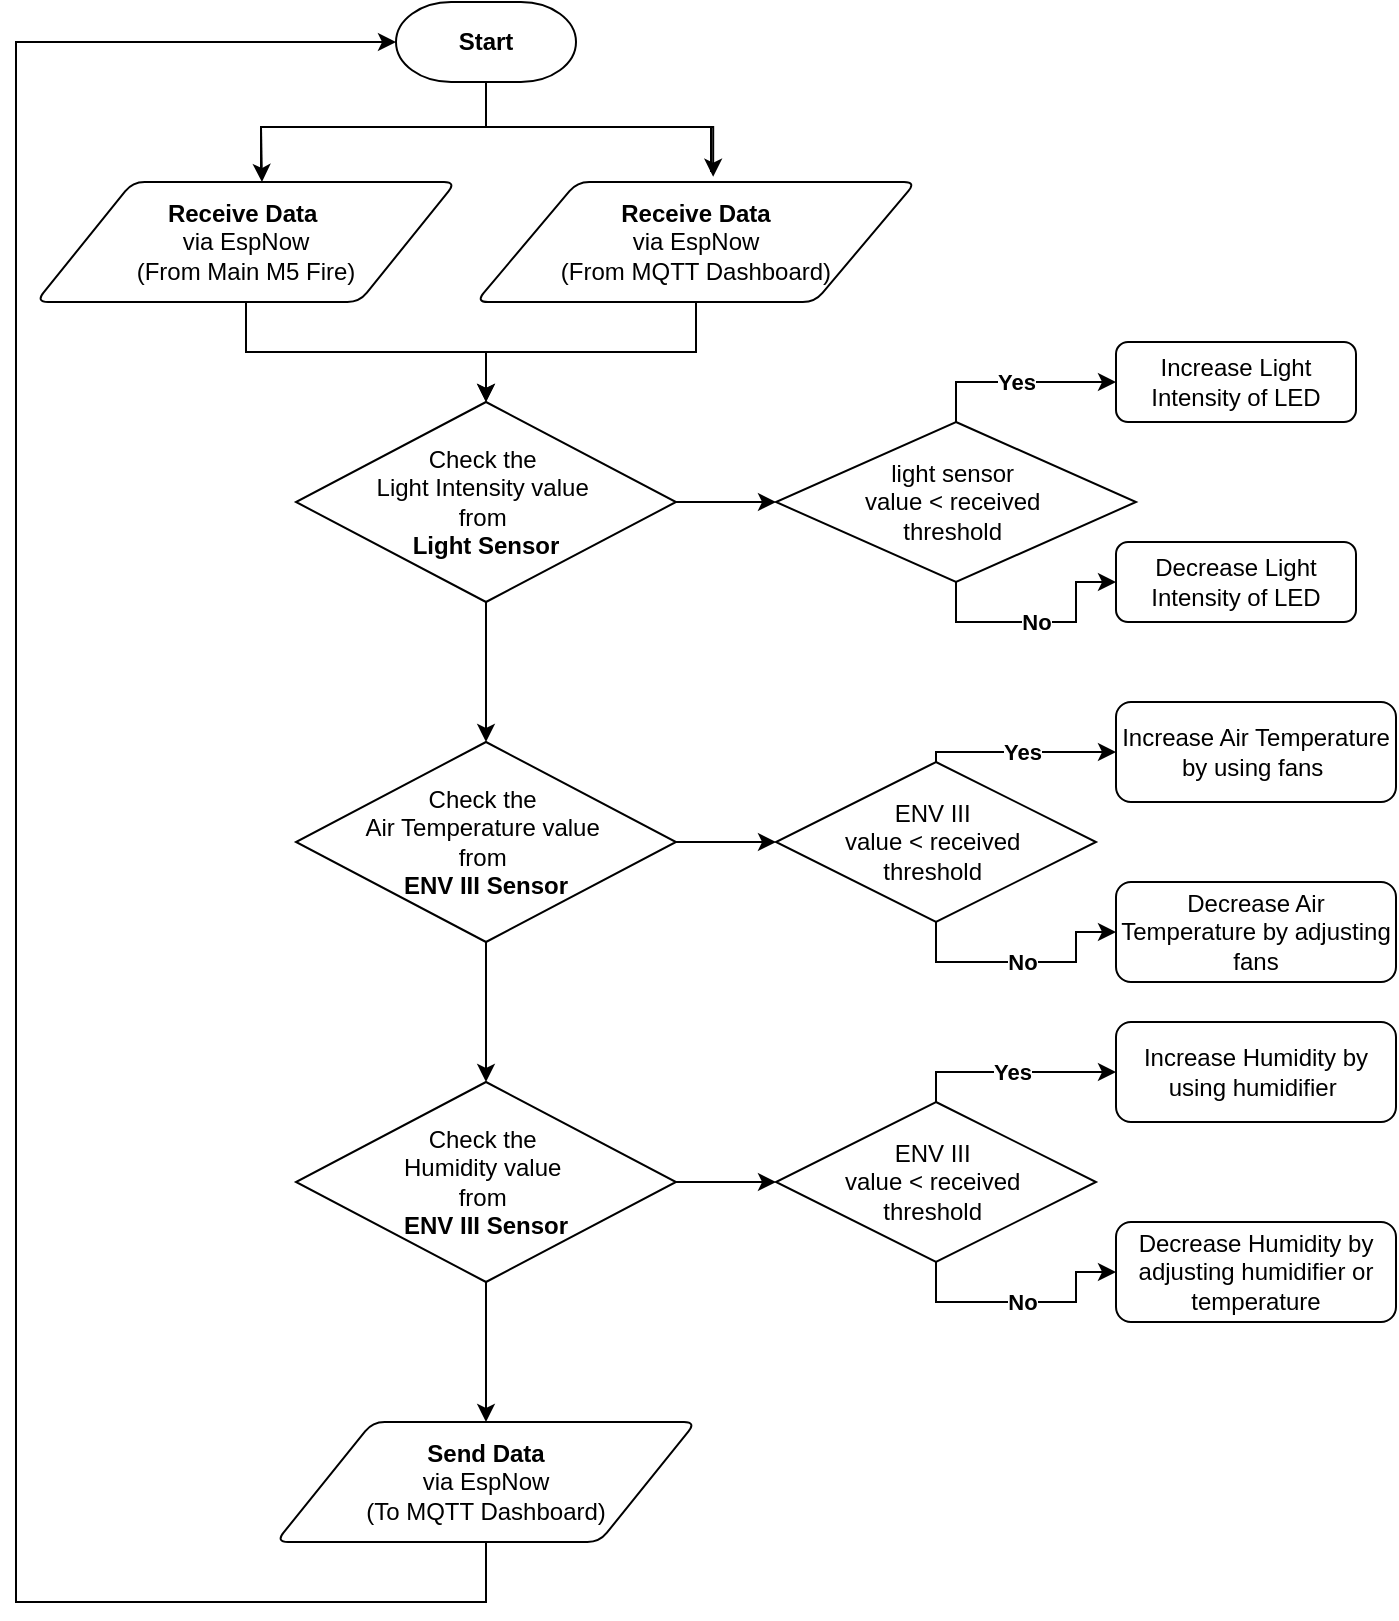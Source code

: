 <mxfile version="26.0.11">
  <diagram id="C5RBs43oDa-KdzZeNtuy" name="Page-1">
    <mxGraphModel dx="786" dy="455" grid="1" gridSize="10" guides="1" tooltips="1" connect="1" arrows="1" fold="1" page="1" pageScale="1" pageWidth="827" pageHeight="1169" math="0" shadow="0">
      <root>
        <mxCell id="WIyWlLk6GJQsqaUBKTNV-0" />
        <mxCell id="WIyWlLk6GJQsqaUBKTNV-1" parent="WIyWlLk6GJQsqaUBKTNV-0" />
        <mxCell id="WIyWlLk6GJQsqaUBKTNV-3" value="Increase Light Intensity of LED" style="rounded=1;whiteSpace=wrap;html=1;fontSize=12;glass=0;strokeWidth=1;shadow=0;" parent="WIyWlLk6GJQsqaUBKTNV-1" vertex="1">
          <mxGeometry x="580" y="180" width="120" height="40" as="geometry" />
        </mxCell>
        <mxCell id="N5Ace7HfvKLjDq9x6au6-1" value="&lt;b&gt;Start&lt;/b&gt;" style="strokeWidth=1;html=1;shape=mxgraph.flowchart.terminator;whiteSpace=wrap;" parent="WIyWlLk6GJQsqaUBKTNV-1" vertex="1">
          <mxGeometry x="220" y="10" width="90" height="40" as="geometry" />
        </mxCell>
        <mxCell id="N5Ace7HfvKLjDq9x6au6-16" style="edgeStyle=orthogonalEdgeStyle;rounded=0;orthogonalLoop=1;jettySize=auto;html=1;exitX=0.5;exitY=1;exitDx=0;exitDy=0;" parent="WIyWlLk6GJQsqaUBKTNV-1" source="N5Ace7HfvKLjDq9x6au6-2" target="N5Ace7HfvKLjDq9x6au6-14" edge="1">
          <mxGeometry relative="1" as="geometry" />
        </mxCell>
        <mxCell id="N5Ace7HfvKLjDq9x6au6-2" value="&lt;b&gt;Receive Data&amp;nbsp;&lt;/b&gt;&lt;div&gt;via EspNow&lt;div&gt;(From Main M5 Fire)&lt;/div&gt;&lt;/div&gt;" style="shape=parallelogram;html=1;strokeWidth=1;perimeter=parallelogramPerimeter;whiteSpace=wrap;rounded=1;arcSize=12;size=0.23;" parent="WIyWlLk6GJQsqaUBKTNV-1" vertex="1">
          <mxGeometry x="40" y="100" width="210" height="60" as="geometry" />
        </mxCell>
        <mxCell id="N5Ace7HfvKLjDq9x6au6-15" style="edgeStyle=orthogonalEdgeStyle;rounded=0;orthogonalLoop=1;jettySize=auto;html=1;exitX=0.5;exitY=1;exitDx=0;exitDy=0;" parent="WIyWlLk6GJQsqaUBKTNV-1" source="N5Ace7HfvKLjDq9x6au6-3" target="N5Ace7HfvKLjDq9x6au6-14" edge="1">
          <mxGeometry relative="1" as="geometry" />
        </mxCell>
        <mxCell id="N5Ace7HfvKLjDq9x6au6-3" value="&lt;b&gt;Receive Data&lt;/b&gt;&lt;div&gt;via EspNow&lt;b&gt;&lt;br&gt;&lt;/b&gt;&lt;div&gt;(From MQTT Dashboard)&lt;/div&gt;&lt;/div&gt;" style="shape=parallelogram;html=1;strokeWidth=1;perimeter=parallelogramPerimeter;whiteSpace=wrap;rounded=1;arcSize=12;size=0.23;" parent="WIyWlLk6GJQsqaUBKTNV-1" vertex="1">
          <mxGeometry x="260" y="100" width="220" height="60" as="geometry" />
        </mxCell>
        <mxCell id="N5Ace7HfvKLjDq9x6au6-8" value="" style="strokeWidth=1;html=1;shape=mxgraph.flowchart.annotation_2;align=left;labelPosition=right;pointerEvents=1;rotation=90;" parent="WIyWlLk6GJQsqaUBKTNV-1" vertex="1">
          <mxGeometry x="242.5" y="-40" width="45" height="225" as="geometry" />
        </mxCell>
        <mxCell id="N5Ace7HfvKLjDq9x6au6-11" style="edgeStyle=orthogonalEdgeStyle;rounded=0;orthogonalLoop=1;jettySize=auto;html=1;exitX=0.5;exitY=1;exitDx=0;exitDy=0;exitPerimeter=0;entryX=0.538;entryY=0;entryDx=0;entryDy=0;entryPerimeter=0;" parent="WIyWlLk6GJQsqaUBKTNV-1" source="N5Ace7HfvKLjDq9x6au6-8" target="N5Ace7HfvKLjDq9x6au6-2" edge="1">
          <mxGeometry relative="1" as="geometry" />
        </mxCell>
        <mxCell id="N5Ace7HfvKLjDq9x6au6-12" style="edgeStyle=orthogonalEdgeStyle;rounded=0;orthogonalLoop=1;jettySize=auto;html=1;exitX=0.5;exitY=0;exitDx=0;exitDy=0;exitPerimeter=0;entryX=0.539;entryY=-0.044;entryDx=0;entryDy=0;entryPerimeter=0;" parent="WIyWlLk6GJQsqaUBKTNV-1" source="N5Ace7HfvKLjDq9x6au6-8" target="N5Ace7HfvKLjDq9x6au6-3" edge="1">
          <mxGeometry relative="1" as="geometry">
            <Array as="points">
              <mxPoint x="379" y="73" />
            </Array>
          </mxGeometry>
        </mxCell>
        <mxCell id="N5Ace7HfvKLjDq9x6au6-14" value="Check the&amp;nbsp;&lt;div&gt;Light Intensity value&amp;nbsp;&lt;div&gt;from&amp;nbsp;&lt;/div&gt;&lt;/div&gt;&lt;div&gt;&lt;b&gt;Light Sensor&lt;/b&gt;&lt;/div&gt;" style="strokeWidth=1;html=1;shape=mxgraph.flowchart.decision;whiteSpace=wrap;" parent="WIyWlLk6GJQsqaUBKTNV-1" vertex="1">
          <mxGeometry x="170" y="210" width="190" height="100" as="geometry" />
        </mxCell>
        <mxCell id="N5Ace7HfvKLjDq9x6au6-31" value="&lt;b&gt;Yes&lt;/b&gt;" style="edgeStyle=orthogonalEdgeStyle;rounded=0;orthogonalLoop=1;jettySize=auto;html=1;exitX=0.5;exitY=0;exitDx=0;exitDy=0;exitPerimeter=0;entryX=0;entryY=0.5;entryDx=0;entryDy=0;" parent="WIyWlLk6GJQsqaUBKTNV-1" source="N5Ace7HfvKLjDq9x6au6-17" target="WIyWlLk6GJQsqaUBKTNV-3" edge="1">
          <mxGeometry relative="1" as="geometry" />
        </mxCell>
        <mxCell id="N5Ace7HfvKLjDq9x6au6-32" value="&lt;b&gt;No&lt;/b&gt;" style="edgeStyle=orthogonalEdgeStyle;rounded=0;orthogonalLoop=1;jettySize=auto;html=1;exitX=0.5;exitY=1;exitDx=0;exitDy=0;exitPerimeter=0;entryX=0;entryY=0.5;entryDx=0;entryDy=0;" parent="WIyWlLk6GJQsqaUBKTNV-1" source="N5Ace7HfvKLjDq9x6au6-17" target="N5Ace7HfvKLjDq9x6au6-22" edge="1">
          <mxGeometry relative="1" as="geometry">
            <Array as="points">
              <mxPoint x="500" y="320" />
              <mxPoint x="560" y="320" />
              <mxPoint x="560" y="300" />
            </Array>
          </mxGeometry>
        </mxCell>
        <mxCell id="N5Ace7HfvKLjDq9x6au6-17" value="&lt;div&gt;&lt;span style=&quot;background-color: transparent; color: light-dark(rgb(0, 0, 0), rgb(255, 255, 255));&quot;&gt;light sensor&amp;nbsp;&lt;/span&gt;&lt;/div&gt;&lt;div&gt;value &amp;lt;&amp;nbsp;&lt;span style=&quot;background-color: transparent; color: light-dark(rgb(0, 0, 0), rgb(255, 255, 255));&quot;&gt;received&amp;nbsp;&lt;/span&gt;&lt;/div&gt;&lt;div&gt;&lt;span style=&quot;background-color: transparent; color: light-dark(rgb(0, 0, 0), rgb(255, 255, 255));&quot;&gt;threshold&amp;nbsp;&lt;/span&gt;&lt;/div&gt;" style="strokeWidth=1;html=1;shape=mxgraph.flowchart.decision;whiteSpace=wrap;" parent="WIyWlLk6GJQsqaUBKTNV-1" vertex="1">
          <mxGeometry x="410" y="220" width="180" height="80" as="geometry" />
        </mxCell>
        <mxCell id="N5Ace7HfvKLjDq9x6au6-22" value="Decrease Light Intensity of LED" style="rounded=1;whiteSpace=wrap;html=1;fontSize=12;glass=0;strokeWidth=1;shadow=0;" parent="WIyWlLk6GJQsqaUBKTNV-1" vertex="1">
          <mxGeometry x="580" y="280" width="120" height="40" as="geometry" />
        </mxCell>
        <mxCell id="N5Ace7HfvKLjDq9x6au6-36" value="&lt;b&gt;Yes&lt;/b&gt;" style="edgeStyle=orthogonalEdgeStyle;rounded=0;orthogonalLoop=1;jettySize=auto;html=1;exitX=0.5;exitY=0;exitDx=0;exitDy=0;exitPerimeter=0;entryX=0;entryY=0.5;entryDx=0;entryDy=0;" parent="WIyWlLk6GJQsqaUBKTNV-1" source="N5Ace7HfvKLjDq9x6au6-24" target="N5Ace7HfvKLjDq9x6au6-26" edge="1">
          <mxGeometry relative="1" as="geometry">
            <Array as="points">
              <mxPoint x="490" y="385" />
            </Array>
          </mxGeometry>
        </mxCell>
        <mxCell id="N5Ace7HfvKLjDq9x6au6-37" value="&lt;b&gt;No&lt;/b&gt;" style="edgeStyle=orthogonalEdgeStyle;rounded=0;orthogonalLoop=1;jettySize=auto;html=1;exitX=0.5;exitY=1;exitDx=0;exitDy=0;exitPerimeter=0;entryX=0;entryY=0.5;entryDx=0;entryDy=0;" parent="WIyWlLk6GJQsqaUBKTNV-1" source="N5Ace7HfvKLjDq9x6au6-24" target="N5Ace7HfvKLjDq9x6au6-27" edge="1">
          <mxGeometry relative="1" as="geometry">
            <Array as="points">
              <mxPoint x="490" y="490" />
              <mxPoint x="560" y="490" />
              <mxPoint x="560" y="475" />
            </Array>
          </mxGeometry>
        </mxCell>
        <mxCell id="N5Ace7HfvKLjDq9x6au6-24" value="&lt;div&gt;&lt;span style=&quot;background-color: transparent; color: light-dark(rgb(0, 0, 0), rgb(255, 255, 255));&quot;&gt;ENV III&amp;nbsp;&lt;/span&gt;&lt;/div&gt;&lt;div&gt;value &amp;lt;&amp;nbsp;&lt;span style=&quot;background-color: transparent; color: light-dark(rgb(0, 0, 0), rgb(255, 255, 255));&quot;&gt;received&amp;nbsp;&lt;/span&gt;&lt;/div&gt;&lt;div&gt;&lt;span style=&quot;background-color: transparent; color: light-dark(rgb(0, 0, 0), rgb(255, 255, 255));&quot;&gt;threshold&amp;nbsp;&lt;/span&gt;&lt;/div&gt;" style="strokeWidth=1;html=1;shape=mxgraph.flowchart.decision;whiteSpace=wrap;" parent="WIyWlLk6GJQsqaUBKTNV-1" vertex="1">
          <mxGeometry x="410" y="390" width="160" height="80" as="geometry" />
        </mxCell>
        <mxCell id="N5Ace7HfvKLjDq9x6au6-26" value="Increase Air Temperature by using fans&amp;nbsp;" style="rounded=1;whiteSpace=wrap;html=1;fontSize=12;glass=0;strokeWidth=1;shadow=0;" parent="WIyWlLk6GJQsqaUBKTNV-1" vertex="1">
          <mxGeometry x="580" y="360" width="140" height="50" as="geometry" />
        </mxCell>
        <mxCell id="N5Ace7HfvKLjDq9x6au6-27" value="Decrease Air Temperature by adjusting fans" style="rounded=1;whiteSpace=wrap;html=1;fontSize=12;glass=0;strokeWidth=1;shadow=0;" parent="WIyWlLk6GJQsqaUBKTNV-1" vertex="1">
          <mxGeometry x="580" y="450" width="140" height="50" as="geometry" />
        </mxCell>
        <mxCell id="N5Ace7HfvKLjDq9x6au6-35" value="" style="edgeStyle=orthogonalEdgeStyle;rounded=0;orthogonalLoop=1;jettySize=auto;html=1;" parent="WIyWlLk6GJQsqaUBKTNV-1" source="N5Ace7HfvKLjDq9x6au6-28" target="N5Ace7HfvKLjDq9x6au6-24" edge="1">
          <mxGeometry relative="1" as="geometry" />
        </mxCell>
        <mxCell id="N5Ace7HfvKLjDq9x6au6-38" value="" style="edgeStyle=orthogonalEdgeStyle;rounded=0;orthogonalLoop=1;jettySize=auto;html=1;" parent="WIyWlLk6GJQsqaUBKTNV-1" source="N5Ace7HfvKLjDq9x6au6-28" target="N5Ace7HfvKLjDq9x6au6-29" edge="1">
          <mxGeometry relative="1" as="geometry" />
        </mxCell>
        <mxCell id="N5Ace7HfvKLjDq9x6au6-28" value="Check the&amp;nbsp;&lt;div&gt;Air Temperature value&amp;nbsp;&lt;div&gt;from&amp;nbsp;&lt;/div&gt;&lt;/div&gt;&lt;div&gt;&lt;b&gt;ENV III Sensor&lt;/b&gt;&lt;/div&gt;" style="strokeWidth=1;html=1;shape=mxgraph.flowchart.decision;whiteSpace=wrap;" parent="WIyWlLk6GJQsqaUBKTNV-1" vertex="1">
          <mxGeometry x="170" y="380" width="190" height="100" as="geometry" />
        </mxCell>
        <mxCell id="N5Ace7HfvKLjDq9x6au6-40" value="" style="edgeStyle=orthogonalEdgeStyle;rounded=0;orthogonalLoop=1;jettySize=auto;html=1;" parent="WIyWlLk6GJQsqaUBKTNV-1" source="N5Ace7HfvKLjDq9x6au6-29" target="N5Ace7HfvKLjDq9x6au6-39" edge="1">
          <mxGeometry relative="1" as="geometry" />
        </mxCell>
        <mxCell id="y2hh3XZzMoQNpvDBgxiD-0" value="" style="edgeStyle=orthogonalEdgeStyle;rounded=0;orthogonalLoop=1;jettySize=auto;html=1;" parent="WIyWlLk6GJQsqaUBKTNV-1" source="N5Ace7HfvKLjDq9x6au6-29" target="N5Ace7HfvKLjDq9x6au6-48" edge="1">
          <mxGeometry relative="1" as="geometry" />
        </mxCell>
        <mxCell id="N5Ace7HfvKLjDq9x6au6-29" value="Check the&amp;nbsp;&lt;div&gt;Humidity value&amp;nbsp;&lt;div&gt;from&amp;nbsp;&lt;/div&gt;&lt;/div&gt;&lt;div&gt;&lt;b&gt;ENV III Sensor&lt;/b&gt;&lt;/div&gt;" style="strokeWidth=1;html=1;shape=mxgraph.flowchart.decision;whiteSpace=wrap;" parent="WIyWlLk6GJQsqaUBKTNV-1" vertex="1">
          <mxGeometry x="170" y="550" width="190" height="100" as="geometry" />
        </mxCell>
        <mxCell id="N5Ace7HfvKLjDq9x6au6-30" style="edgeStyle=orthogonalEdgeStyle;rounded=0;orthogonalLoop=1;jettySize=auto;html=1;exitX=1;exitY=0.5;exitDx=0;exitDy=0;exitPerimeter=0;entryX=0;entryY=0.5;entryDx=0;entryDy=0;entryPerimeter=0;" parent="WIyWlLk6GJQsqaUBKTNV-1" source="N5Ace7HfvKLjDq9x6au6-14" target="N5Ace7HfvKLjDq9x6au6-17" edge="1">
          <mxGeometry relative="1" as="geometry" />
        </mxCell>
        <mxCell id="N5Ace7HfvKLjDq9x6au6-34" style="edgeStyle=orthogonalEdgeStyle;rounded=0;orthogonalLoop=1;jettySize=auto;html=1;exitX=0.5;exitY=1;exitDx=0;exitDy=0;exitPerimeter=0;entryX=0.5;entryY=0;entryDx=0;entryDy=0;entryPerimeter=0;" parent="WIyWlLk6GJQsqaUBKTNV-1" source="N5Ace7HfvKLjDq9x6au6-14" target="N5Ace7HfvKLjDq9x6au6-28" edge="1">
          <mxGeometry relative="1" as="geometry" />
        </mxCell>
        <mxCell id="N5Ace7HfvKLjDq9x6au6-43" value="&lt;b&gt;Yes&lt;/b&gt;" style="edgeStyle=orthogonalEdgeStyle;rounded=0;orthogonalLoop=1;jettySize=auto;html=1;exitX=0.5;exitY=0;exitDx=0;exitDy=0;exitPerimeter=0;entryX=0;entryY=0.5;entryDx=0;entryDy=0;" parent="WIyWlLk6GJQsqaUBKTNV-1" source="N5Ace7HfvKLjDq9x6au6-39" target="N5Ace7HfvKLjDq9x6au6-41" edge="1">
          <mxGeometry relative="1" as="geometry">
            <Array as="points">
              <mxPoint x="490" y="545" />
            </Array>
          </mxGeometry>
        </mxCell>
        <mxCell id="N5Ace7HfvKLjDq9x6au6-45" value="&lt;b&gt;No&lt;/b&gt;" style="edgeStyle=orthogonalEdgeStyle;rounded=0;orthogonalLoop=1;jettySize=auto;html=1;exitX=0.5;exitY=1;exitDx=0;exitDy=0;exitPerimeter=0;entryX=0;entryY=0.5;entryDx=0;entryDy=0;" parent="WIyWlLk6GJQsqaUBKTNV-1" source="N5Ace7HfvKLjDq9x6au6-39" target="N5Ace7HfvKLjDq9x6au6-42" edge="1">
          <mxGeometry relative="1" as="geometry">
            <Array as="points">
              <mxPoint x="490" y="660" />
              <mxPoint x="560" y="660" />
              <mxPoint x="560" y="645" />
            </Array>
          </mxGeometry>
        </mxCell>
        <mxCell id="N5Ace7HfvKLjDq9x6au6-39" value="&lt;div&gt;&lt;span style=&quot;background-color: transparent; color: light-dark(rgb(0, 0, 0), rgb(255, 255, 255));&quot;&gt;ENV III&amp;nbsp;&lt;/span&gt;&lt;/div&gt;&lt;div&gt;value &amp;lt;&amp;nbsp;&lt;span style=&quot;background-color: transparent; color: light-dark(rgb(0, 0, 0), rgb(255, 255, 255));&quot;&gt;received&amp;nbsp;&lt;/span&gt;&lt;/div&gt;&lt;div&gt;&lt;span style=&quot;background-color: transparent; color: light-dark(rgb(0, 0, 0), rgb(255, 255, 255));&quot;&gt;threshold&amp;nbsp;&lt;/span&gt;&lt;/div&gt;" style="strokeWidth=1;html=1;shape=mxgraph.flowchart.decision;whiteSpace=wrap;" parent="WIyWlLk6GJQsqaUBKTNV-1" vertex="1">
          <mxGeometry x="410" y="560" width="160" height="80" as="geometry" />
        </mxCell>
        <mxCell id="N5Ace7HfvKLjDq9x6au6-41" value="Increase Humidity by using humidifier&amp;nbsp;" style="rounded=1;whiteSpace=wrap;html=1;fontSize=12;glass=0;strokeWidth=1;shadow=0;" parent="WIyWlLk6GJQsqaUBKTNV-1" vertex="1">
          <mxGeometry x="580" y="520" width="140" height="50" as="geometry" />
        </mxCell>
        <mxCell id="N5Ace7HfvKLjDq9x6au6-42" value="Decrease Humidity by adjusting humidifier or temperature" style="rounded=1;whiteSpace=wrap;html=1;fontSize=12;glass=0;strokeWidth=1;shadow=0;" parent="WIyWlLk6GJQsqaUBKTNV-1" vertex="1">
          <mxGeometry x="580" y="620" width="140" height="50" as="geometry" />
        </mxCell>
        <mxCell id="N5Ace7HfvKLjDq9x6au6-48" value="&lt;b&gt;Send Data&lt;/b&gt;&lt;div&gt;via EspNow&lt;b&gt;&lt;br&gt;&lt;/b&gt;&lt;div&gt;(To MQTT Dashboard)&lt;/div&gt;&lt;/div&gt;" style="shape=parallelogram;html=1;strokeWidth=1;perimeter=parallelogramPerimeter;whiteSpace=wrap;rounded=1;arcSize=12;size=0.23;" parent="WIyWlLk6GJQsqaUBKTNV-1" vertex="1">
          <mxGeometry x="160" y="720" width="210" height="60" as="geometry" />
        </mxCell>
        <mxCell id="N5Ace7HfvKLjDq9x6au6-50" style="edgeStyle=orthogonalEdgeStyle;rounded=0;orthogonalLoop=1;jettySize=auto;html=1;exitX=0.5;exitY=1;exitDx=0;exitDy=0;entryX=0;entryY=0.5;entryDx=0;entryDy=0;entryPerimeter=0;" parent="WIyWlLk6GJQsqaUBKTNV-1" source="N5Ace7HfvKLjDq9x6au6-48" target="N5Ace7HfvKLjDq9x6au6-1" edge="1">
          <mxGeometry relative="1" as="geometry">
            <Array as="points">
              <mxPoint x="265" y="810" />
              <mxPoint x="30" y="810" />
              <mxPoint x="30" y="30" />
            </Array>
          </mxGeometry>
        </mxCell>
      </root>
    </mxGraphModel>
  </diagram>
</mxfile>
